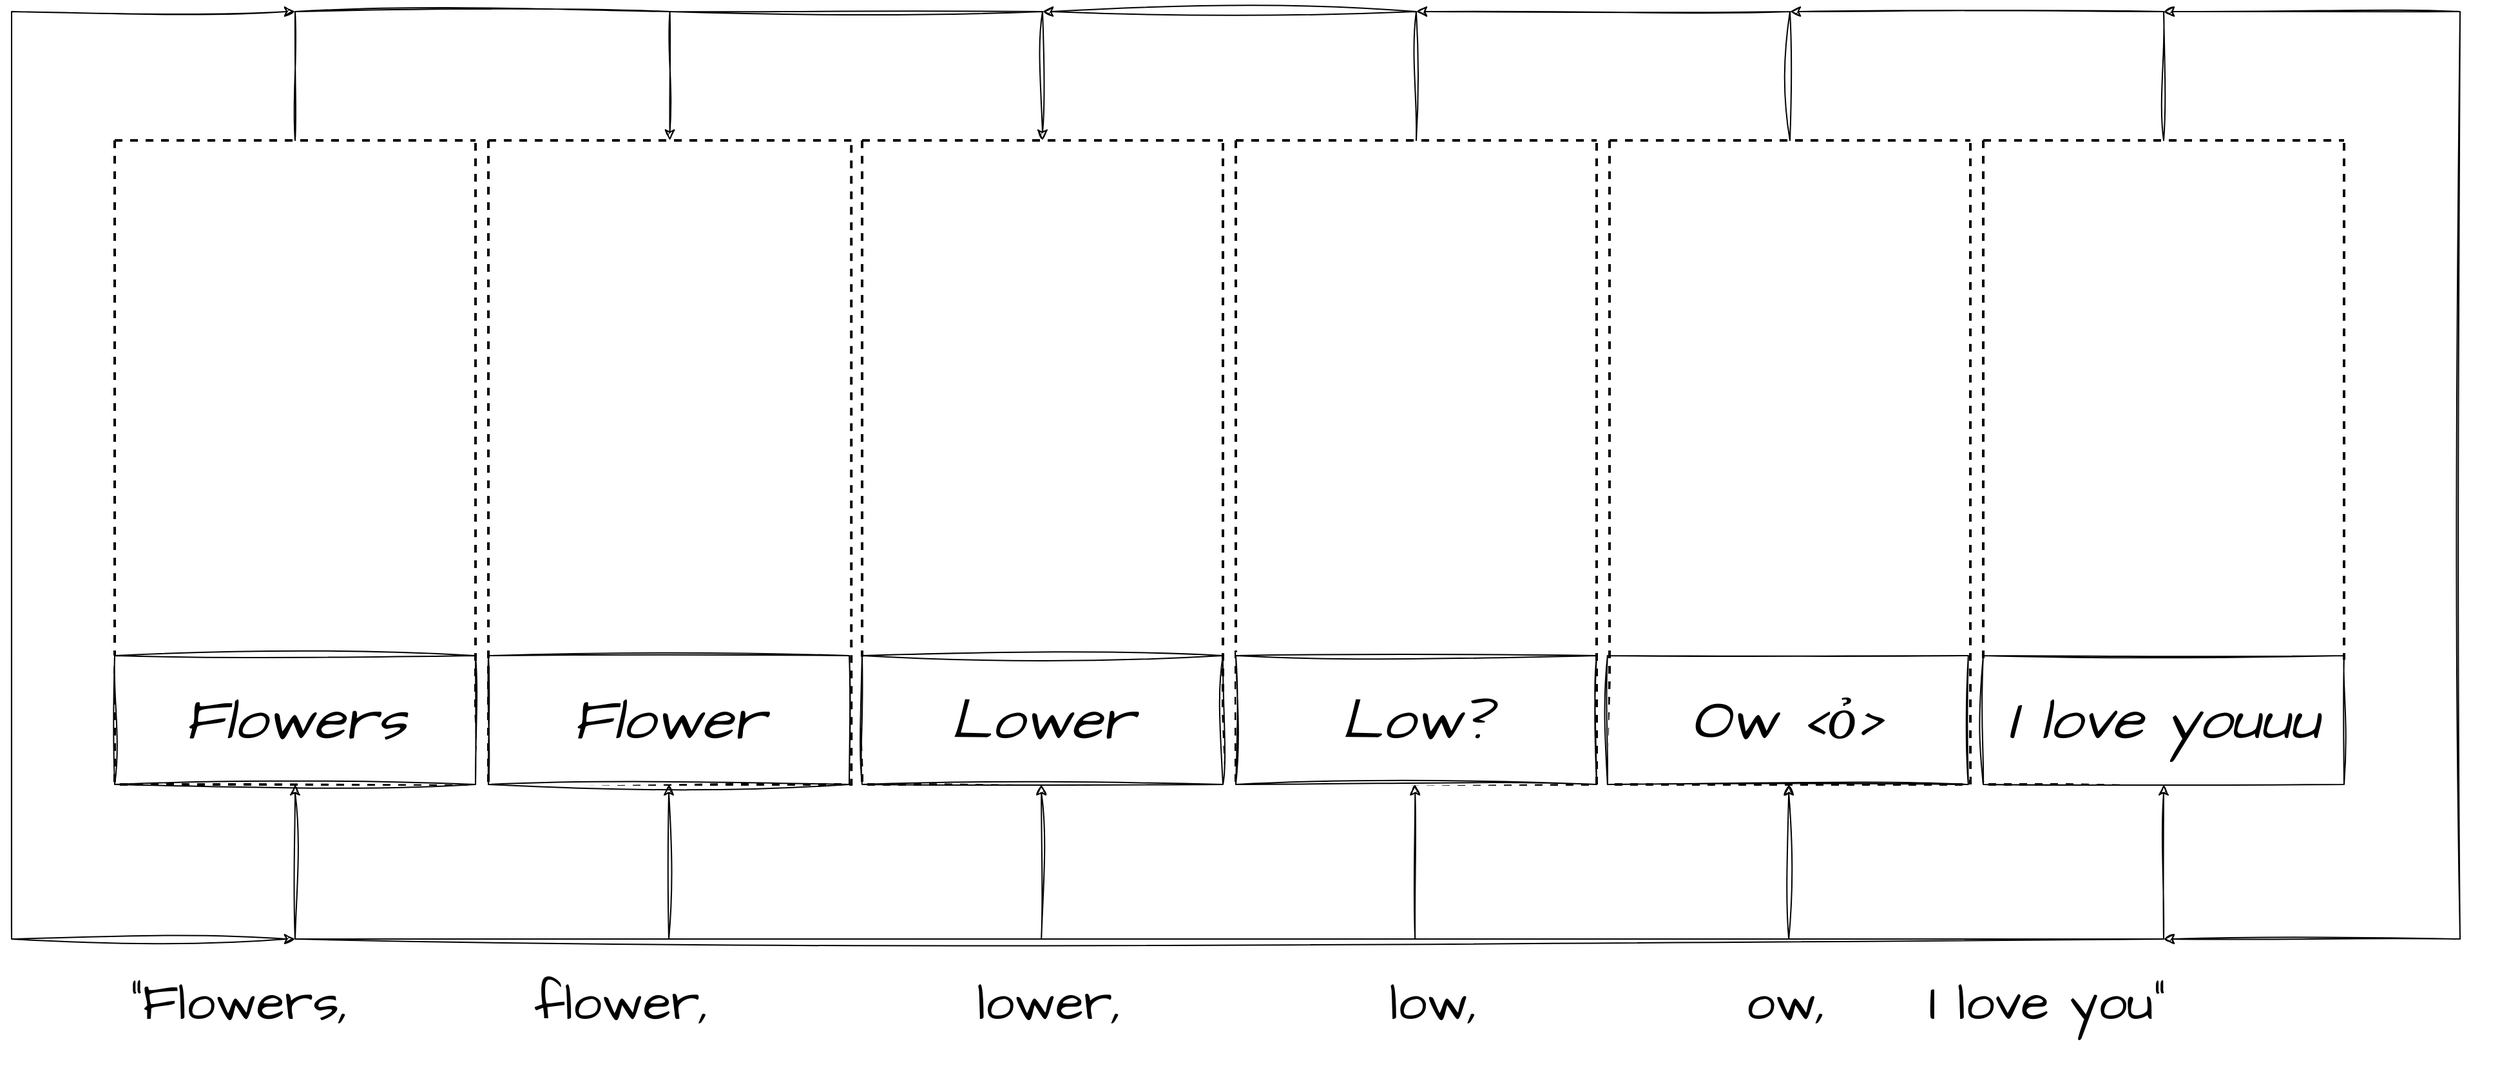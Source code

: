 <mxfile version="21.5.0" type="github">
  <diagram name="Trang-1" id="hTZjKng-V61Cm4aqToXj">
    <mxGraphModel dx="6101" dy="765" grid="1" gridSize="10" guides="1" tooltips="1" connect="1" arrows="1" fold="1" page="1" pageScale="1" pageWidth="4681" pageHeight="3300" math="0" shadow="0">
      <root>
        <mxCell id="0" />
        <mxCell id="1" parent="0" />
        <mxCell id="_aAS9qhLvOCv30hIQrm7-8" style="edgeStyle=orthogonalEdgeStyle;rounded=0;sketch=1;hachureGap=4;jiggle=2;curveFitting=1;orthogonalLoop=1;jettySize=auto;html=1;fontFamily=Architects Daughter;fontSource=https%3A%2F%2Ffonts.googleapis.com%2Fcss%3Ffamily%3DArchitects%2BDaughter;fontSize=16;entryX=0.5;entryY=0;entryDx=0;entryDy=0;" edge="1" parent="1" source="_aAS9qhLvOCv30hIQrm7-1" target="_aAS9qhLvOCv30hIQrm7-2">
          <mxGeometry relative="1" as="geometry">
            <mxPoint x="330" y="130" as="targetPoint" />
            <Array as="points">
              <mxPoint x="210" y="120" />
              <mxPoint x="500" y="120" />
            </Array>
          </mxGeometry>
        </mxCell>
        <mxCell id="_aAS9qhLvOCv30hIQrm7-1" value="" style="swimlane;startSize=0;hachureGap=4;fontFamily=Architects Daughter;fontSource=https%3A%2F%2Ffonts.googleapis.com%2Fcss%3Ffamily%3DArchitects%2BDaughter;fontSize=20;gradientColor=default;swimlaneFillColor=none;strokeWidth=2;dashed=1;" vertex="1" parent="1">
          <mxGeometry x="70" y="220" width="280" height="500" as="geometry">
            <mxRectangle x="180" y="250" width="50" height="40" as="alternateBounds" />
          </mxGeometry>
        </mxCell>
        <mxCell id="_aAS9qhLvOCv30hIQrm7-17" value="" style="shape=image;verticalLabelPosition=bottom;labelBackgroundColor=default;verticalAlign=top;aspect=fixed;imageAspect=0;image=https://i.pinimg.com/236x/2c/48/eb/2c48eb09c8ce474b29c0487e7a9eecdc.jpg;" vertex="1" parent="_aAS9qhLvOCv30hIQrm7-1">
          <mxGeometry width="280" height="420" as="geometry" />
        </mxCell>
        <mxCell id="_aAS9qhLvOCv30hIQrm7-25" value="&lt;i style=&quot;font-size: 45px;&quot;&gt;&lt;font style=&quot;font-size: 45px;&quot;&gt;Flowers&lt;/font&gt;&lt;/i&gt;" style="rounded=0;whiteSpace=wrap;html=1;sketch=1;hachureGap=4;jiggle=2;curveFitting=1;fontFamily=Architects Daughter;fontSource=https%3A%2F%2Ffonts.googleapis.com%2Fcss%3Ffamily%3DArchitects%2BDaughter;fontSize=45;" vertex="1" parent="_aAS9qhLvOCv30hIQrm7-1">
          <mxGeometry y="400" width="280" height="100" as="geometry" />
        </mxCell>
        <mxCell id="_aAS9qhLvOCv30hIQrm7-2" value="" style="swimlane;startSize=0;hachureGap=4;fontFamily=Architects Daughter;fontSource=https%3A%2F%2Ffonts.googleapis.com%2Fcss%3Ffamily%3DArchitects%2BDaughter;fontSize=20;gradientColor=default;swimlaneFillColor=none;strokeWidth=2;dashed=1;" vertex="1" parent="1">
          <mxGeometry x="360" y="220" width="281.62" height="500" as="geometry">
            <mxRectangle x="180" y="250" width="50" height="40" as="alternateBounds" />
          </mxGeometry>
        </mxCell>
        <mxCell id="_aAS9qhLvOCv30hIQrm7-18" value="" style="shape=image;verticalLabelPosition=bottom;labelBackgroundColor=default;verticalAlign=top;aspect=fixed;imageAspect=0;image=https://i.pinimg.com/236x/35/66/6d/35666d2630571ba267235ff2031dd5cb.jpg;" vertex="1" parent="_aAS9qhLvOCv30hIQrm7-2">
          <mxGeometry width="281.62" height="500" as="geometry" />
        </mxCell>
        <mxCell id="_aAS9qhLvOCv30hIQrm7-26" value="&lt;i style=&quot;font-size: 45px;&quot;&gt;&lt;font style=&quot;font-size: 45px;&quot;&gt;Flower&lt;/font&gt;&lt;/i&gt;" style="rounded=0;whiteSpace=wrap;html=1;sketch=1;hachureGap=4;jiggle=2;curveFitting=1;fontFamily=Architects Daughter;fontSource=https%3A%2F%2Ffonts.googleapis.com%2Fcss%3Ffamily%3DArchitects%2BDaughter;fontSize=45;" vertex="1" parent="_aAS9qhLvOCv30hIQrm7-2">
          <mxGeometry y="400" width="280" height="100" as="geometry" />
        </mxCell>
        <mxCell id="_aAS9qhLvOCv30hIQrm7-3" value="" style="swimlane;startSize=0;hachureGap=4;fontFamily=Architects Daughter;fontSource=https%3A%2F%2Ffonts.googleapis.com%2Fcss%3Ffamily%3DArchitects%2BDaughter;fontSize=20;gradientColor=default;swimlaneFillColor=none;strokeWidth=2;dashed=1;" vertex="1" parent="1">
          <mxGeometry x="650" y="220" width="280" height="500" as="geometry">
            <mxRectangle x="180" y="250" width="50" height="40" as="alternateBounds" />
          </mxGeometry>
        </mxCell>
        <mxCell id="_aAS9qhLvOCv30hIQrm7-20" value="" style="shape=image;verticalLabelPosition=bottom;labelBackgroundColor=default;verticalAlign=top;aspect=fixed;imageAspect=0;image=https://i.pinimg.com/236x/51/3c/cf/513ccf360289f897ef8c2670a1e97c31.jpg;" vertex="1" parent="_aAS9qhLvOCv30hIQrm7-3">
          <mxGeometry x="2.29" y="2.36" width="275.43" height="489" as="geometry" />
        </mxCell>
        <mxCell id="_aAS9qhLvOCv30hIQrm7-27" value="&lt;i style=&quot;font-size: 45px;&quot;&gt;&lt;font style=&quot;font-size: 45px;&quot;&gt;Lower&lt;/font&gt;&lt;/i&gt;" style="rounded=0;whiteSpace=wrap;html=1;sketch=1;hachureGap=4;jiggle=2;curveFitting=1;fontFamily=Architects Daughter;fontSource=https%3A%2F%2Ffonts.googleapis.com%2Fcss%3Ffamily%3DArchitects%2BDaughter;fontSize=45;" vertex="1" parent="_aAS9qhLvOCv30hIQrm7-3">
          <mxGeometry y="400" width="280" height="100" as="geometry" />
        </mxCell>
        <mxCell id="_aAS9qhLvOCv30hIQrm7-11" style="edgeStyle=orthogonalEdgeStyle;rounded=0;sketch=1;hachureGap=4;jiggle=2;curveFitting=1;orthogonalLoop=1;jettySize=auto;html=1;fontFamily=Architects Daughter;fontSource=https%3A%2F%2Ffonts.googleapis.com%2Fcss%3Ffamily%3DArchitects%2BDaughter;fontSize=16;" edge="1" parent="1" source="_aAS9qhLvOCv30hIQrm7-4">
          <mxGeometry relative="1" as="geometry">
            <mxPoint x="790" y="120" as="targetPoint" />
            <Array as="points">
              <mxPoint x="1080" y="120" />
            </Array>
          </mxGeometry>
        </mxCell>
        <mxCell id="_aAS9qhLvOCv30hIQrm7-4" value="" style="swimlane;startSize=0;hachureGap=4;fontFamily=Architects Daughter;fontSource=https%3A%2F%2Ffonts.googleapis.com%2Fcss%3Ffamily%3DArchitects%2BDaughter;fontSize=20;gradientColor=default;swimlaneFillColor=none;strokeWidth=2;dashed=1;" vertex="1" parent="1">
          <mxGeometry x="940" y="220" width="280" height="500" as="geometry">
            <mxRectangle x="180" y="250" width="50" height="40" as="alternateBounds" />
          </mxGeometry>
        </mxCell>
        <mxCell id="_aAS9qhLvOCv30hIQrm7-21" value="" style="shape=image;verticalLabelPosition=bottom;labelBackgroundColor=default;verticalAlign=top;aspect=fixed;imageAspect=0;image=https://i.pinimg.com/236x/31/24/88/312488fac51042823a1df9e097be117c.jpg;" vertex="1" parent="_aAS9qhLvOCv30hIQrm7-4">
          <mxGeometry width="280" height="420" as="geometry" />
        </mxCell>
        <mxCell id="_aAS9qhLvOCv30hIQrm7-28" value="&lt;i&gt;Low?&lt;/i&gt;" style="rounded=0;whiteSpace=wrap;html=1;sketch=1;hachureGap=4;jiggle=2;curveFitting=1;fontFamily=Architects Daughter;fontSource=https%3A%2F%2Ffonts.googleapis.com%2Fcss%3Ffamily%3DArchitects%2BDaughter;fontSize=45;" vertex="1" parent="_aAS9qhLvOCv30hIQrm7-4">
          <mxGeometry y="400" width="280" height="100" as="geometry" />
        </mxCell>
        <mxCell id="_aAS9qhLvOCv30hIQrm7-5" value="" style="swimlane;startSize=0;hachureGap=4;fontFamily=Architects Daughter;fontSource=https%3A%2F%2Ffonts.googleapis.com%2Fcss%3Ffamily%3DArchitects%2BDaughter;fontSize=20;gradientColor=default;swimlaneFillColor=none;strokeWidth=2;dashed=1;" vertex="1" parent="1">
          <mxGeometry x="1230" y="220" width="280" height="500" as="geometry">
            <mxRectangle x="180" y="250" width="50" height="40" as="alternateBounds" />
          </mxGeometry>
        </mxCell>
        <mxCell id="_aAS9qhLvOCv30hIQrm7-23" value="" style="shape=image;verticalLabelPosition=bottom;labelBackgroundColor=default;verticalAlign=top;aspect=fixed;imageAspect=0;image=https://i.pinimg.com/564x/b3/e8/7b/b3e87b5f62f539da400013a0be709139.jpg;" vertex="1" parent="_aAS9qhLvOCv30hIQrm7-5">
          <mxGeometry y="2.36" width="278.42" height="417.64" as="geometry" />
        </mxCell>
        <mxCell id="_aAS9qhLvOCv30hIQrm7-29" value="&lt;span style=&quot;font-size: 45px;&quot;&gt;&lt;i style=&quot;font-size: 45px;&quot;&gt;Ow &amp;lt;ỏ&amp;gt;&lt;/i&gt;&lt;/span&gt;" style="rounded=0;whiteSpace=wrap;html=1;sketch=1;hachureGap=4;jiggle=2;curveFitting=1;fontFamily=Architects Daughter;fontSource=https%3A%2F%2Ffonts.googleapis.com%2Fcss%3Ffamily%3DArchitects%2BDaughter;fontSize=45;" vertex="1" parent="_aAS9qhLvOCv30hIQrm7-5">
          <mxGeometry x="-1.58" y="400" width="280" height="100" as="geometry" />
        </mxCell>
        <mxCell id="_aAS9qhLvOCv30hIQrm7-6" value="" style="swimlane;startSize=0;hachureGap=4;fontFamily=Architects Daughter;fontSource=https%3A%2F%2Ffonts.googleapis.com%2Fcss%3Ffamily%3DArchitects%2BDaughter;fontSize=20;gradientColor=default;swimlaneFillColor=none;strokeWidth=2;dashed=1;" vertex="1" parent="1">
          <mxGeometry x="1520" y="220" width="280" height="500" as="geometry">
            <mxRectangle x="180" y="250" width="50" height="40" as="alternateBounds" />
          </mxGeometry>
        </mxCell>
        <mxCell id="_aAS9qhLvOCv30hIQrm7-22" value="" style="shape=image;verticalLabelPosition=bottom;labelBackgroundColor=default;verticalAlign=top;aspect=fixed;imageAspect=0;image=https://i.pinimg.com/236x/20/a0/b7/20a0b71ce6f26c61205eb133df78bb96.jpg;" vertex="1" parent="_aAS9qhLvOCv30hIQrm7-6">
          <mxGeometry width="275.23" height="390" as="geometry" />
        </mxCell>
        <mxCell id="_aAS9qhLvOCv30hIQrm7-30" value="&lt;i style=&quot;font-size: 45px;&quot;&gt;&lt;font style=&quot;font-size: 45px;&quot;&gt;I love youuu&lt;/font&gt;&lt;/i&gt;" style="rounded=0;whiteSpace=wrap;html=1;sketch=1;hachureGap=4;jiggle=2;curveFitting=1;fontFamily=Architects Daughter;fontSource=https%3A%2F%2Ffonts.googleapis.com%2Fcss%3Ffamily%3DArchitects%2BDaughter;fontSize=45;" vertex="1" parent="_aAS9qhLvOCv30hIQrm7-6">
          <mxGeometry y="400" width="280" height="100" as="geometry" />
        </mxCell>
        <mxCell id="_aAS9qhLvOCv30hIQrm7-7" value="&quot;Flowers,         flower,             lower,             low,             ow,     I love you&quot;" style="text;whiteSpace=wrap;fontSize=40;fontFamily=Architects Daughter;" vertex="1" parent="1">
          <mxGeometry x="80" y="860" width="1840" height="90" as="geometry" />
        </mxCell>
        <mxCell id="_aAS9qhLvOCv30hIQrm7-10" value="" style="endArrow=classic;html=1;rounded=0;sketch=1;hachureGap=4;jiggle=2;curveFitting=1;fontFamily=Architects Daughter;fontSource=https%3A%2F%2Ffonts.googleapis.com%2Fcss%3Ffamily%3DArchitects%2BDaughter;fontSize=16;entryX=0.5;entryY=0;entryDx=0;entryDy=0;" edge="1" parent="1" target="_aAS9qhLvOCv30hIQrm7-3">
          <mxGeometry width="50" height="50" relative="1" as="geometry">
            <mxPoint x="500" y="120" as="sourcePoint" />
            <mxPoint x="660" y="70" as="targetPoint" />
            <Array as="points">
              <mxPoint x="790" y="120" />
            </Array>
          </mxGeometry>
        </mxCell>
        <mxCell id="_aAS9qhLvOCv30hIQrm7-13" value="" style="endArrow=classic;html=1;rounded=0;sketch=1;hachureGap=4;jiggle=2;curveFitting=1;fontFamily=Architects Daughter;fontSource=https%3A%2F%2Ffonts.googleapis.com%2Fcss%3Ffamily%3DArchitects%2BDaughter;fontSize=16;exitX=0.5;exitY=0;exitDx=0;exitDy=0;" edge="1" parent="1" source="_aAS9qhLvOCv30hIQrm7-6">
          <mxGeometry width="50" height="50" relative="1" as="geometry">
            <mxPoint x="1650" y="170" as="sourcePoint" />
            <mxPoint x="1370" y="120" as="targetPoint" />
            <Array as="points">
              <mxPoint x="1660" y="120" />
            </Array>
          </mxGeometry>
        </mxCell>
        <mxCell id="_aAS9qhLvOCv30hIQrm7-14" value="" style="endArrow=classic;startArrow=classic;html=1;rounded=0;sketch=1;hachureGap=4;jiggle=2;curveFitting=1;fontFamily=Architects Daughter;fontSource=https%3A%2F%2Ffonts.googleapis.com%2Fcss%3Ffamily%3DArchitects%2BDaughter;fontSize=16;entryX=0.5;entryY=1;entryDx=0;entryDy=0;exitX=0.5;exitY=1;exitDx=0;exitDy=0;" edge="1" parent="1" source="_aAS9qhLvOCv30hIQrm7-1" target="_aAS9qhLvOCv30hIQrm7-6">
          <mxGeometry width="50" height="50" relative="1" as="geometry">
            <mxPoint x="190" y="830" as="sourcePoint" />
            <mxPoint x="1670" y="840" as="targetPoint" />
            <Array as="points">
              <mxPoint x="210" y="840" />
              <mxPoint x="1660" y="840" />
            </Array>
          </mxGeometry>
        </mxCell>
        <mxCell id="_aAS9qhLvOCv30hIQrm7-31" value="" style="endArrow=classic;html=1;rounded=0;sketch=1;hachureGap=4;jiggle=2;curveFitting=1;fontFamily=Architects Daughter;fontSource=https%3A%2F%2Ffonts.googleapis.com%2Fcss%3Ffamily%3DArchitects%2BDaughter;fontSize=16;exitX=0.5;exitY=0;exitDx=0;exitDy=0;" edge="1" parent="1">
          <mxGeometry width="50" height="50" relative="1" as="geometry">
            <mxPoint x="1370" y="220" as="sourcePoint" />
            <mxPoint x="1080" y="120" as="targetPoint" />
            <Array as="points">
              <mxPoint x="1370" y="120" />
            </Array>
          </mxGeometry>
        </mxCell>
        <mxCell id="_aAS9qhLvOCv30hIQrm7-32" value="" style="endArrow=classic;html=1;rounded=0;sketch=1;hachureGap=4;jiggle=2;curveFitting=1;fontFamily=Architects Daughter;fontSource=https%3A%2F%2Ffonts.googleapis.com%2Fcss%3Ffamily%3DArchitects%2BDaughter;fontSize=16;entryX=0.5;entryY=1;entryDx=0;entryDy=0;" edge="1" parent="1" target="_aAS9qhLvOCv30hIQrm7-26">
          <mxGeometry width="50" height="50" relative="1" as="geometry">
            <mxPoint x="500" y="840" as="sourcePoint" />
            <mxPoint x="1040" y="610" as="targetPoint" />
          </mxGeometry>
        </mxCell>
        <mxCell id="_aAS9qhLvOCv30hIQrm7-33" value="" style="endArrow=classic;html=1;rounded=0;sketch=1;hachureGap=4;jiggle=2;curveFitting=1;fontFamily=Architects Daughter;fontSource=https%3A%2F%2Ffonts.googleapis.com%2Fcss%3Ffamily%3DArchitects%2BDaughter;fontSize=16;entryX=0.5;entryY=1;entryDx=0;entryDy=0;" edge="1" parent="1">
          <mxGeometry width="50" height="50" relative="1" as="geometry">
            <mxPoint x="789.09" y="840" as="sourcePoint" />
            <mxPoint x="789.09" y="720" as="targetPoint" />
          </mxGeometry>
        </mxCell>
        <mxCell id="_aAS9qhLvOCv30hIQrm7-34" value="" style="endArrow=classic;html=1;rounded=0;sketch=1;hachureGap=4;jiggle=2;curveFitting=1;fontFamily=Architects Daughter;fontSource=https%3A%2F%2Ffonts.googleapis.com%2Fcss%3Ffamily%3DArchitects%2BDaughter;fontSize=16;entryX=0.5;entryY=1;entryDx=0;entryDy=0;" edge="1" parent="1">
          <mxGeometry width="50" height="50" relative="1" as="geometry">
            <mxPoint x="1079.09" y="840" as="sourcePoint" />
            <mxPoint x="1079.09" y="720" as="targetPoint" />
          </mxGeometry>
        </mxCell>
        <mxCell id="_aAS9qhLvOCv30hIQrm7-35" value="" style="endArrow=classic;html=1;rounded=0;sketch=1;hachureGap=4;jiggle=2;curveFitting=1;fontFamily=Architects Daughter;fontSource=https%3A%2F%2Ffonts.googleapis.com%2Fcss%3Ffamily%3DArchitects%2BDaughter;fontSize=16;entryX=0.5;entryY=1;entryDx=0;entryDy=0;" edge="1" parent="1">
          <mxGeometry width="50" height="50" relative="1" as="geometry">
            <mxPoint x="1369.09" y="840" as="sourcePoint" />
            <mxPoint x="1369.09" y="720" as="targetPoint" />
          </mxGeometry>
        </mxCell>
        <mxCell id="_aAS9qhLvOCv30hIQrm7-36" value="" style="endArrow=classic;startArrow=classic;html=1;rounded=0;sketch=1;hachureGap=4;jiggle=2;curveFitting=1;fontFamily=Architects Daughter;fontSource=https%3A%2F%2Ffonts.googleapis.com%2Fcss%3Ffamily%3DArchitects%2BDaughter;fontSize=16;" edge="1" parent="1">
          <mxGeometry width="50" height="50" relative="1" as="geometry">
            <mxPoint x="210" y="840" as="sourcePoint" />
            <mxPoint x="210" y="120" as="targetPoint" />
            <Array as="points">
              <mxPoint x="-10" y="840" />
              <mxPoint x="-10" y="120" />
            </Array>
          </mxGeometry>
        </mxCell>
        <mxCell id="_aAS9qhLvOCv30hIQrm7-38" value="" style="endArrow=classic;startArrow=classic;html=1;rounded=0;sketch=1;hachureGap=4;jiggle=2;curveFitting=1;fontFamily=Architects Daughter;fontSource=https%3A%2F%2Ffonts.googleapis.com%2Fcss%3Ffamily%3DArchitects%2BDaughter;fontSize=16;jumpStyle=line;" edge="1" parent="1">
          <mxGeometry width="50" height="50" relative="1" as="geometry">
            <mxPoint x="1660" y="840" as="sourcePoint" />
            <mxPoint x="1660" y="120" as="targetPoint" />
            <Array as="points">
              <mxPoint x="1780" y="840" />
              <mxPoint x="1890" y="840" />
              <mxPoint x="1890" y="120" />
            </Array>
          </mxGeometry>
        </mxCell>
      </root>
    </mxGraphModel>
  </diagram>
</mxfile>
